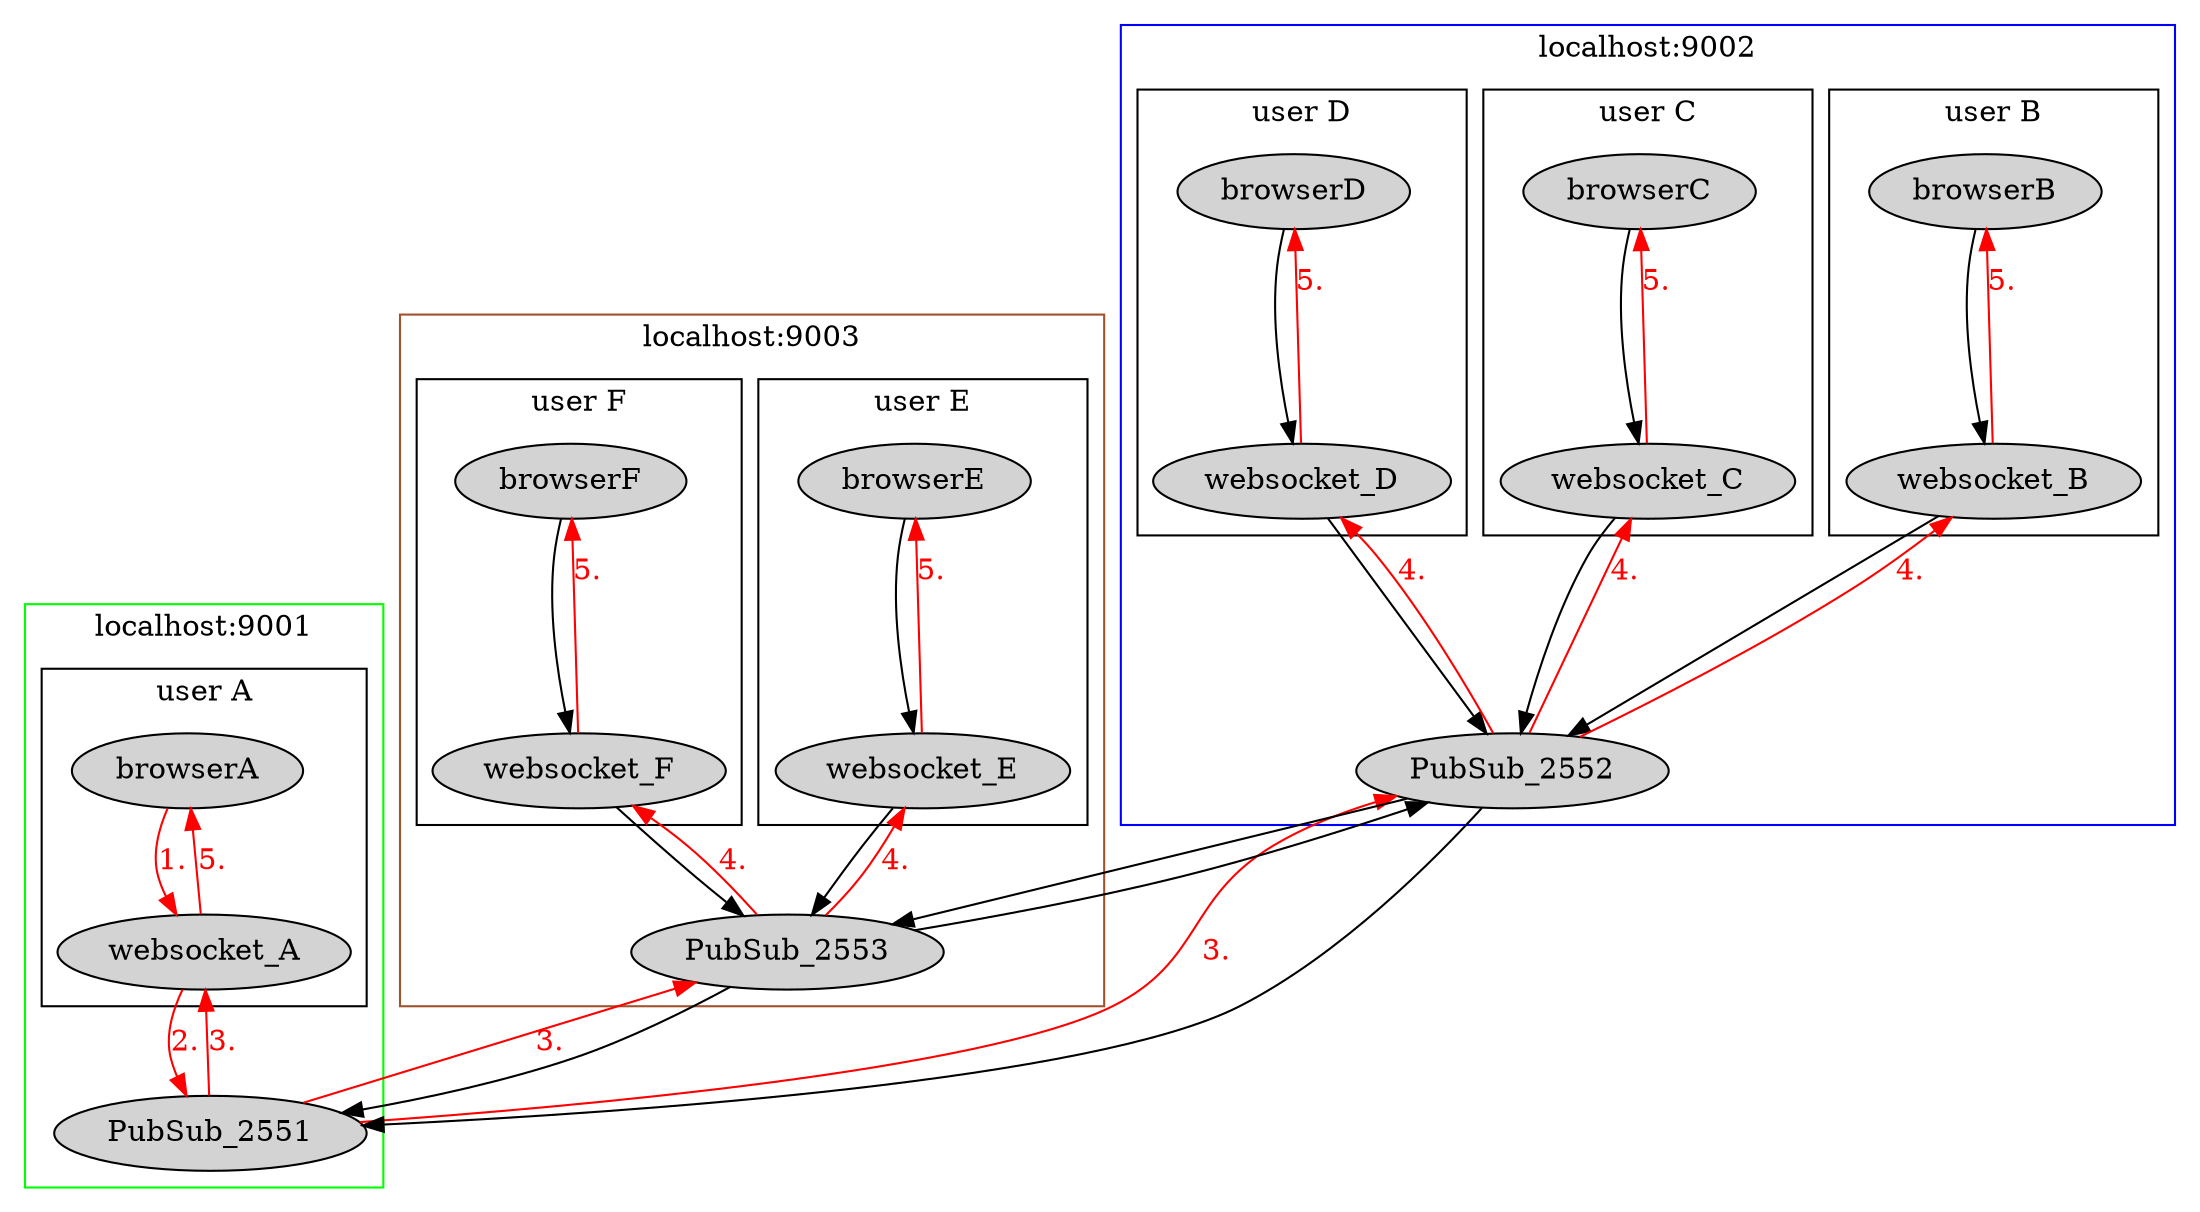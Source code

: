 digraph G {
	bgcolor="transparent";

	subgraph cluster_9001 {
		node [style=filled]
		subgraph cluster_A {
			label = "user A"
			browserA -> websocket_A [color = red, label="1.", fontcolor=red]
			websocket_A -> browserA [color = red, label="5.", fontcolor=red]
		}
		label = "localhost:9001"
		color=green

		websocket_A -> PubSub_2551 [color = red, label="2.", fontcolor=red]
		PubSub_2551 -> websocket_A [color = red, label="3.", fontcolor=red]
	}

	subgraph cluster_9002 {
		node [style=filled]
		subgraph cluster_B {
			label = "user B"
			browserB -> websocket_B
			websocket_B -> browserB [color = red, label="5.", fontcolor=red]
		}
		subgraph cluster_C {
			label = "user C"
			browserC -> websocket_C
			websocket_C -> browserC [color = red, label="5.", fontcolor=red]
		}
		subgraph cluster_D {
			label = "user D"
			browserD -> websocket_D
			websocket_D -> browserD [color = red, label="5.", fontcolor=red]
		}
		label = "localhost:9002"
		color=blue

		websocket_B -> PubSub_2552
		PubSub_2552 -> websocket_B [color = red, label="4.", fontcolor=red]
		websocket_C -> PubSub_2552
		PubSub_2552 -> websocket_C [color = red, label="4.", fontcolor=red]
		websocket_D -> PubSub_2552
		PubSub_2552 -> websocket_D [color = red, label="4.", fontcolor=red]
	}

	subgraph cluster_9003 {
		node [style=filled]
		subgraph cluster_E {
			label = "user E"
			browserE -> websocket_E
			websocket_E -> browserE [color = red, label="5.", fontcolor=red]
		}
		subgraph cluster_F {
			label = "user F"
			browserF -> websocket_F
			websocket_F -> browserF [color = red, label="5.", fontcolor=red]
		}
		label = "localhost:9003"
		color=sienna

		websocket_E -> PubSub_2553
		PubSub_2553 -> websocket_E [color = red, label="4.", fontcolor=red]
		websocket_F -> PubSub_2553
		PubSub_2553 -> websocket_F [color = red, label="4.", fontcolor=red]
	}

	PubSub_2551 -> PubSub_2552 [constraint=false, color = red, label="3.", fontcolor=red]
	PubSub_2552 -> PubSub_2551
	PubSub_2551 -> PubSub_2553 [constraint=false, color = red, label="3.", fontcolor=red]
	PubSub_2553 -> PubSub_2551
	PubSub_2552 -> PubSub_2553
	PubSub_2553 -> PubSub_2552 [constraint=false]
}
